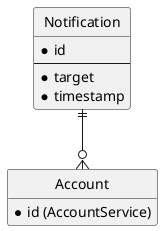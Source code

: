 @startuml

hide circle
hide empty members

entity Notification {
*id
---
*target
*timestamp
}

entity Account {
*id (AccountService)
}

Notification ||--o{ Account

@enduml
